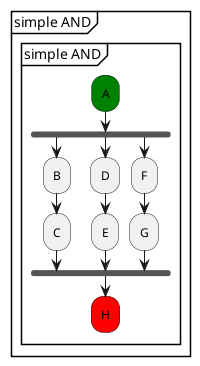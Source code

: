 @startuml
partition "simple AND" {
    group "simple AND"
        #green:A;
        fork
            :B;
            :C;
        fork again
            :D;
            :E;
        fork again
            :F;
            :G;
        end fork
        #red:H;
    end group
}
@enduml
